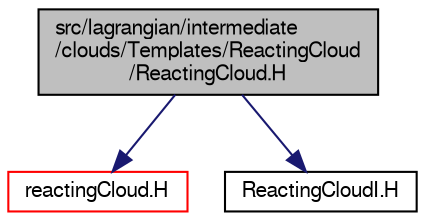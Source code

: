 digraph "src/lagrangian/intermediate/clouds/Templates/ReactingCloud/ReactingCloud.H"
{
  bgcolor="transparent";
  edge [fontname="FreeSans",fontsize="10",labelfontname="FreeSans",labelfontsize="10"];
  node [fontname="FreeSans",fontsize="10",shape=record];
  Node0 [label="src/lagrangian/intermediate\l/clouds/Templates/ReactingCloud\l/ReactingCloud.H",height=0.2,width=0.4,color="black", fillcolor="grey75", style="filled", fontcolor="black"];
  Node0 -> Node1 [color="midnightblue",fontsize="10",style="solid",fontname="FreeSans"];
  Node1 [label="reactingCloud.H",height=0.2,width=0.4,color="red",URL="$a05147.html"];
  Node0 -> Node45 [color="midnightblue",fontsize="10",style="solid",fontname="FreeSans"];
  Node45 [label="ReactingCloudI.H",height=0.2,width=0.4,color="black",URL="$a05222.html"];
}
